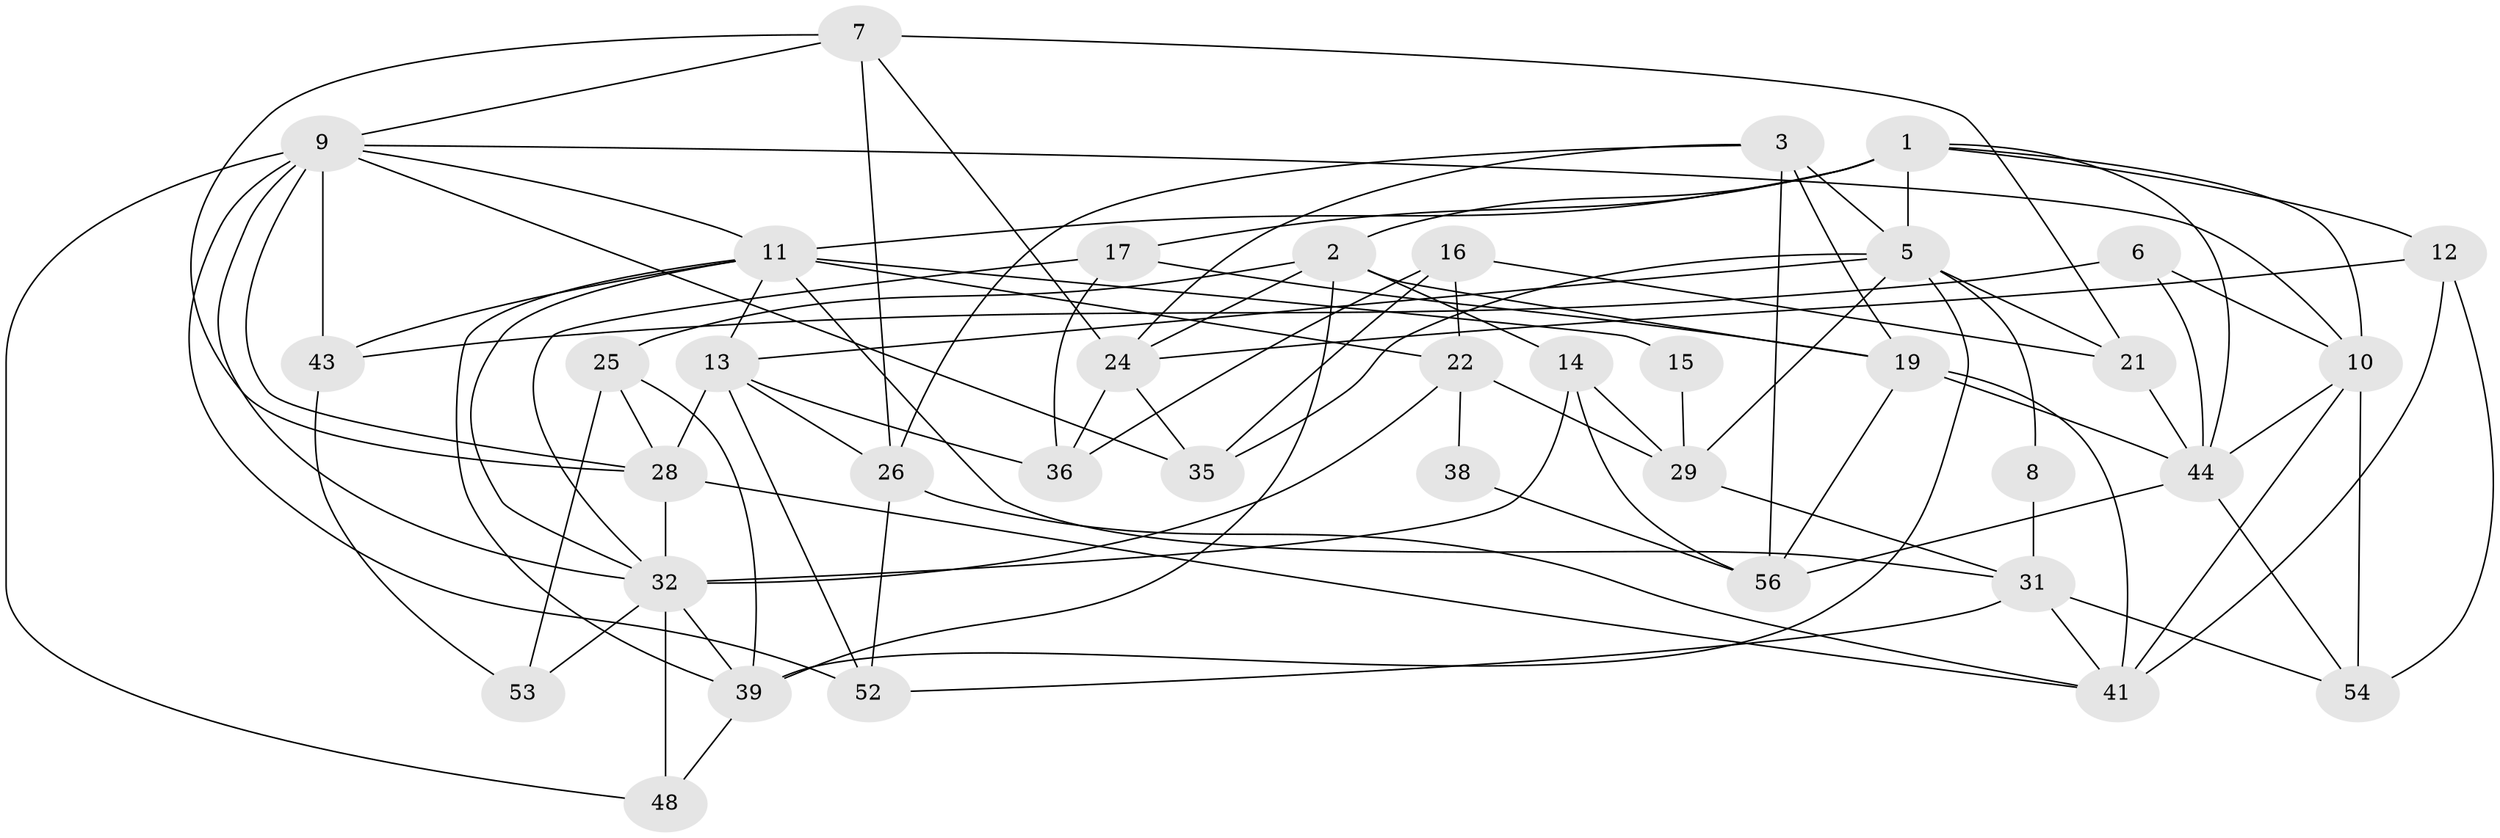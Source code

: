 // original degree distribution, {4: 0.30158730158730157, 6: 0.1111111111111111, 3: 0.23809523809523808, 5: 0.20634920634920634, 8: 0.015873015873015872, 2: 0.12698412698412698}
// Generated by graph-tools (version 1.1) at 2025/11/02/27/25 16:11:22]
// undirected, 38 vertices, 96 edges
graph export_dot {
graph [start="1"]
  node [color=gray90,style=filled];
  1 [super="+4"];
  2;
  3 [super="+20"];
  5 [super="+45"];
  6;
  7 [super="+63"];
  8;
  9 [super="+58"];
  10 [super="+37"];
  11 [super="+27"];
  12 [super="+59"];
  13 [super="+18"];
  14 [super="+61"];
  15;
  16 [super="+23"];
  17;
  19 [super="+62"];
  21;
  22 [super="+47"];
  24 [super="+33"];
  25 [super="+40"];
  26 [super="+46"];
  28 [super="+30"];
  29 [super="+49"];
  31 [super="+50"];
  32 [super="+34"];
  35;
  36 [super="+57"];
  38;
  39 [super="+42"];
  41 [super="+55"];
  43 [super="+60"];
  44 [super="+51"];
  48;
  52;
  53;
  54;
  56;
  1 -- 5;
  1 -- 17;
  1 -- 2;
  1 -- 12;
  1 -- 44;
  1 -- 10;
  1 -- 11;
  2 -- 19;
  2 -- 14;
  2 -- 24;
  2 -- 25;
  2 -- 39;
  3 -- 5;
  3 -- 24;
  3 -- 19 [weight=2];
  3 -- 26;
  3 -- 56;
  5 -- 21;
  5 -- 8;
  5 -- 13;
  5 -- 29;
  5 -- 39;
  5 -- 35;
  6 -- 43 [weight=2];
  6 -- 44;
  6 -- 10;
  7 -- 9;
  7 -- 24;
  7 -- 26;
  7 -- 28;
  7 -- 21;
  8 -- 31;
  9 -- 52;
  9 -- 11;
  9 -- 35;
  9 -- 48;
  9 -- 10;
  9 -- 32;
  9 -- 43;
  9 -- 28;
  10 -- 54;
  10 -- 44;
  10 -- 41;
  11 -- 13;
  11 -- 31;
  11 -- 39;
  11 -- 32;
  11 -- 22;
  11 -- 43;
  11 -- 15;
  12 -- 41 [weight=2];
  12 -- 24;
  12 -- 54;
  13 -- 26;
  13 -- 28;
  13 -- 52;
  13 -- 36;
  14 -- 56;
  14 -- 29;
  14 -- 32;
  15 -- 29;
  16 -- 36;
  16 -- 22;
  16 -- 35;
  16 -- 21;
  17 -- 32;
  17 -- 19;
  17 -- 36 [weight=2];
  19 -- 44;
  19 -- 56;
  19 -- 41;
  21 -- 44;
  22 -- 32;
  22 -- 38;
  22 -- 29;
  24 -- 35;
  24 -- 36;
  25 -- 39;
  25 -- 28;
  25 -- 53;
  26 -- 52;
  26 -- 41;
  28 -- 32;
  28 -- 41;
  29 -- 31;
  31 -- 54;
  31 -- 52;
  31 -- 41;
  32 -- 53;
  32 -- 48;
  32 -- 39;
  38 -- 56;
  39 -- 48;
  43 -- 53;
  44 -- 54;
  44 -- 56;
}
